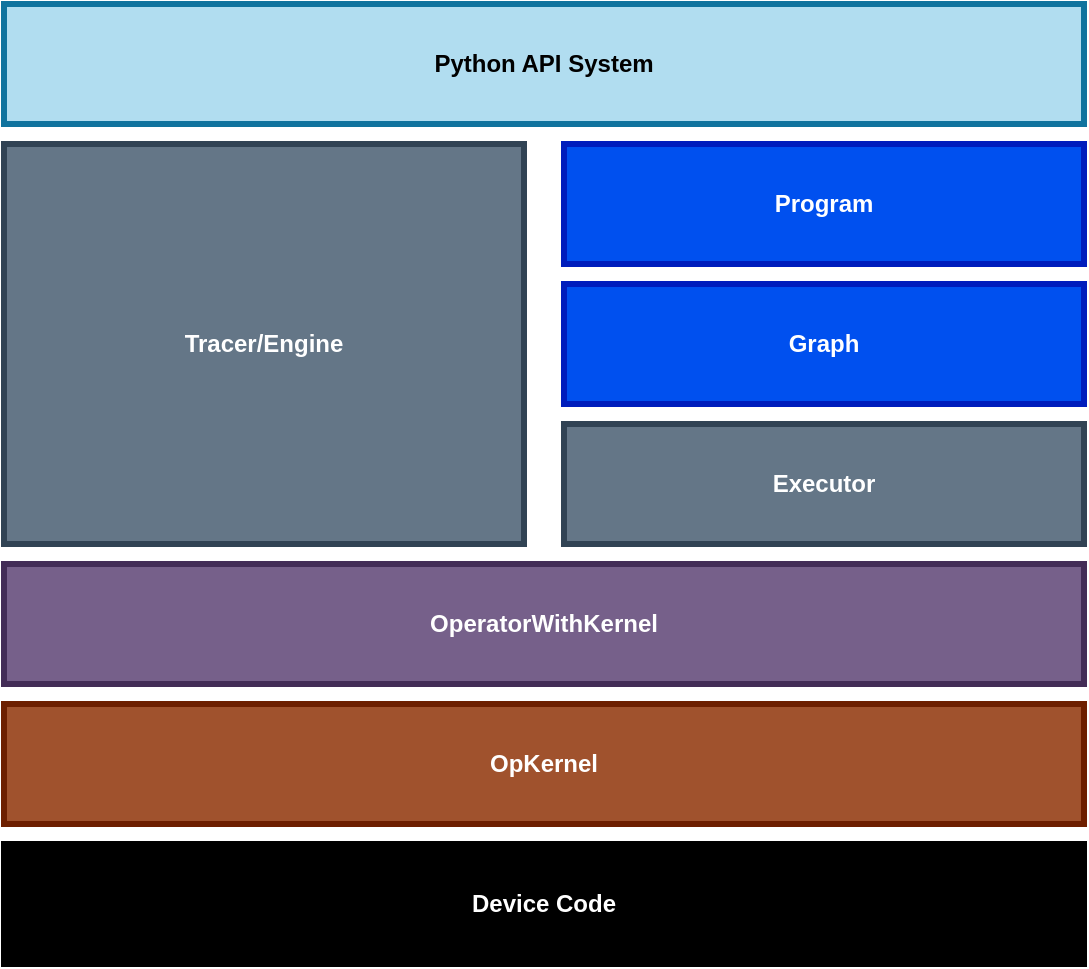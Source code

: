 <mxfile version="15.9.6" type="github">
  <diagram id="KKWoHcuoe7G9MJ5qpHvn" name="Page-1">
    <mxGraphModel dx="2066" dy="769" grid="1" gridSize="10" guides="1" tooltips="1" connect="1" arrows="1" fold="1" page="1" pageScale="1" pageWidth="850" pageHeight="1100" math="0" shadow="0">
      <root>
        <mxCell id="0" />
        <mxCell id="1" parent="0" />
        <mxCell id="aVVi5ToswDDgE1M3d0lu-2" value="Python API System" style="rounded=0;whiteSpace=wrap;html=1;fontStyle=1;strokeColor=#10739e;strokeWidth=3;fillColor=#b1ddf0;" vertex="1" parent="1">
          <mxGeometry x="160" y="150" width="540" height="60" as="geometry" />
        </mxCell>
        <mxCell id="aVVi5ToswDDgE1M3d0lu-3" value="Tracer/Engine" style="rounded=0;whiteSpace=wrap;html=1;fontStyle=1;strokeColor=#314354;strokeWidth=3;fillColor=#647687;fontColor=#ffffff;" vertex="1" parent="1">
          <mxGeometry x="160" y="220" width="260" height="200" as="geometry" />
        </mxCell>
        <mxCell id="aVVi5ToswDDgE1M3d0lu-5" value="Executor" style="rounded=0;whiteSpace=wrap;html=1;fontStyle=1;strokeColor=#314354;strokeWidth=3;fillColor=#647687;fontColor=#ffffff;" vertex="1" parent="1">
          <mxGeometry x="440" y="360" width="260" height="60" as="geometry" />
        </mxCell>
        <mxCell id="aVVi5ToswDDgE1M3d0lu-6" value="Program" style="rounded=0;whiteSpace=wrap;html=1;fontStyle=1;strokeColor=#001DBC;strokeWidth=3;fillColor=#0050ef;fontColor=#ffffff;" vertex="1" parent="1">
          <mxGeometry x="440" y="220" width="260" height="60" as="geometry" />
        </mxCell>
        <mxCell id="aVVi5ToswDDgE1M3d0lu-7" value="OperatorWithKernel" style="rounded=0;whiteSpace=wrap;html=1;fontStyle=1;strokeColor=#432D57;strokeWidth=3;fillColor=#76608a;fontColor=#ffffff;" vertex="1" parent="1">
          <mxGeometry x="160" y="430" width="540" height="60" as="geometry" />
        </mxCell>
        <mxCell id="aVVi5ToswDDgE1M3d0lu-8" value="OpKernel" style="rounded=0;whiteSpace=wrap;html=1;fontStyle=1;strokeColor=#6D1F00;strokeWidth=3;fillColor=#a0522d;fontColor=#ffffff;" vertex="1" parent="1">
          <mxGeometry x="160" y="500" width="540" height="60" as="geometry" />
        </mxCell>
        <mxCell id="aVVi5ToswDDgE1M3d0lu-9" value="&lt;font color=&quot;#ffffff&quot;&gt;Device Code&lt;/font&gt;" style="rounded=0;whiteSpace=wrap;html=1;fontStyle=1;strokeColor=#000000;strokeWidth=3;fillColor=#000000;" vertex="1" parent="1">
          <mxGeometry x="160" y="570" width="540" height="60" as="geometry" />
        </mxCell>
        <mxCell id="aVVi5ToswDDgE1M3d0lu-10" value="Graph" style="rounded=0;whiteSpace=wrap;html=1;fontStyle=1;strokeColor=#001DBC;strokeWidth=3;fillColor=#0050ef;fontColor=#ffffff;" vertex="1" parent="1">
          <mxGeometry x="440" y="290" width="260" height="60" as="geometry" />
        </mxCell>
      </root>
    </mxGraphModel>
  </diagram>
</mxfile>

